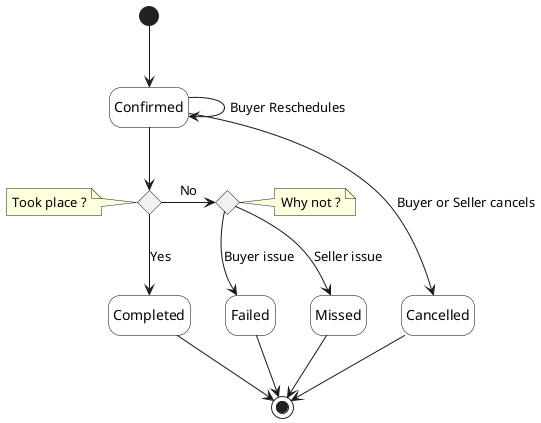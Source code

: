 @startuml

'skinparam Linetype polyline
'skinparam Linetype ortho
skinparam state {
    BackgroundColor White
    BorderColor Black
}
hide empty description

'''decisions'''
state Took_place <<choice>> 
 note left of Took_place : Took place ?

 '''decisions'''
state Why_not <<choice>> 
 note right of Why_not : Why not ?

''' diagram'''
[*] -d-> Confirmed

Confirmed -d-> Confirmed: Buyer Reschedules
Confirmed -r[norank]-> Cancelled : Buyer or Seller cancels
Confirmed -d-> Took_place
Took_place -d-> Completed: Yes

Took_place -r-> Why_not: No
Why_not -d-> Missed: Seller issue
Why_not -d-> Failed: Buyer issue

Missed -d-> [*]
Completed -d-> [*]
Failed -d-> [*]
Cancelled -d-> [*] 
Missed -l[hidden]-> Failed
@enduml